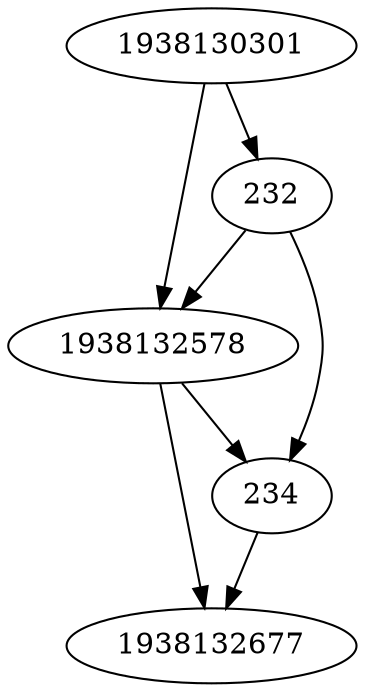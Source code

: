 strict digraph  {
1938132578;
1938132677;
232;
234;
1938130301;
1938132578 -> 1938132677;
1938132578 -> 234;
232 -> 234;
232 -> 1938132578;
234 -> 1938132677;
1938130301 -> 1938132578;
1938130301 -> 232;
}
